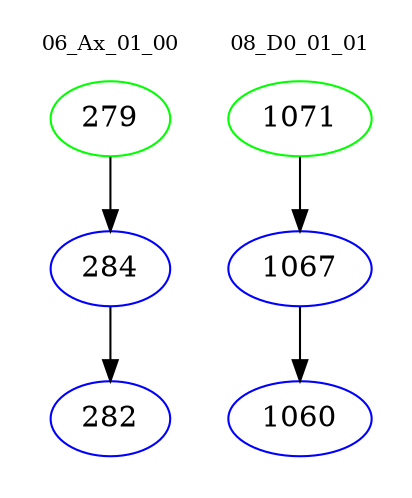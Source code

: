 digraph{
subgraph cluster_0 {
color = white
label = "06_Ax_01_00";
fontsize=10;
T0_279 [label="279", color="green"]
T0_279 -> T0_284 [color="black"]
T0_284 [label="284", color="blue"]
T0_284 -> T0_282 [color="black"]
T0_282 [label="282", color="blue"]
}
subgraph cluster_1 {
color = white
label = "08_D0_01_01";
fontsize=10;
T1_1071 [label="1071", color="green"]
T1_1071 -> T1_1067 [color="black"]
T1_1067 [label="1067", color="blue"]
T1_1067 -> T1_1060 [color="black"]
T1_1060 [label="1060", color="blue"]
}
}
